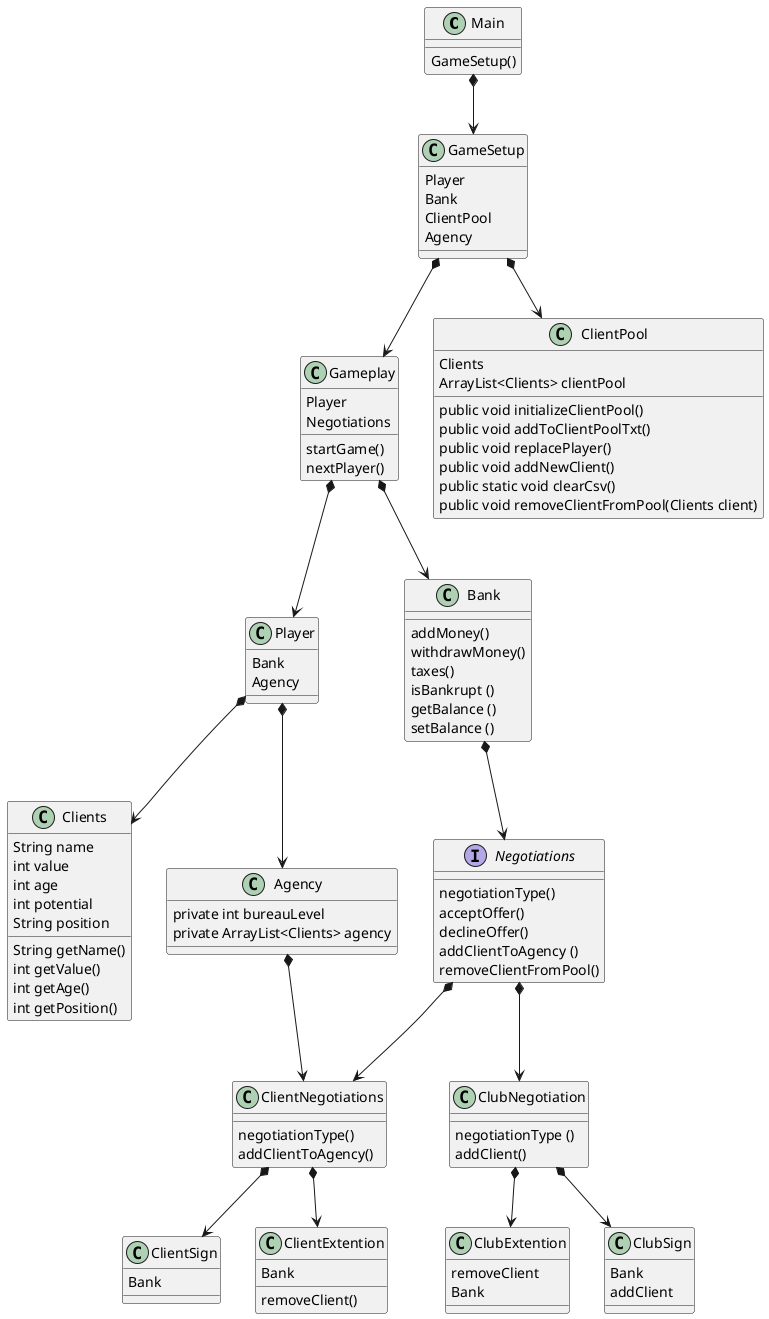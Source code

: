 @startuml
'https://plantuml.com/class-diagram

Main *--> GameSetup
GameSetup *--> Gameplay
GameSetup *--> ClientPool
Gameplay *--> Player
Gameplay *--> Bank
Bank *--> Negotiations
Negotiations *--> ClientNegotiations
Negotiations *--> ClubNegotiation
ClientNegotiations *--> ClientSign
ClientNegotiations *--> ClientExtention
ClubNegotiation *--> ClubExtention
ClubNegotiation *--> ClubSign
Player *--> Clients
Player *--> Agency
Agency *--> ClientNegotiations

class Main {
GameSetup()
}

class GameSetup{
Player
Bank
ClientPool
Agency
}

class Gameplay {
Player
Negotiations
startGame()
nextPlayer()
}
class Player {
Bank
Agency
}

class ClientPool {
Clients
ArrayList<Clients> clientPool
public void initializeClientPool()
public void addToClientPoolTxt()
public void replacePlayer()
public void addNewClient()
public static void clearCsv()
public void removeClientFromPool(Clients client)

}


interface Negotiations{
negotiationType()
acceptOffer()
declineOffer()
addClientToAgency ()
removeClientFromPool()
}

class ClientNegotiations{
negotiationType()
addClientToAgency()
}
class ClubNegotiation{
negotiationType ()
addClient()

}
class Bank{
addMoney()
withdrawMoney()
taxes()
isBankrupt ()
getBalance ()
setBalance ()
}

class Clients{
String name
int value
int age
int potential
String position
String getName()
int getValue()
int getAge()
int getPosition()
}

class Agency{
private int bureauLevel
private ArrayList<Clients> agency


}
class ClientSign{
Bank
}

class ClientExtention{
Bank
removeClient()
}

class ClubSign{
Bank
addClient
}

class ClubExtention{
removeClient
Bank
}









@enduml
